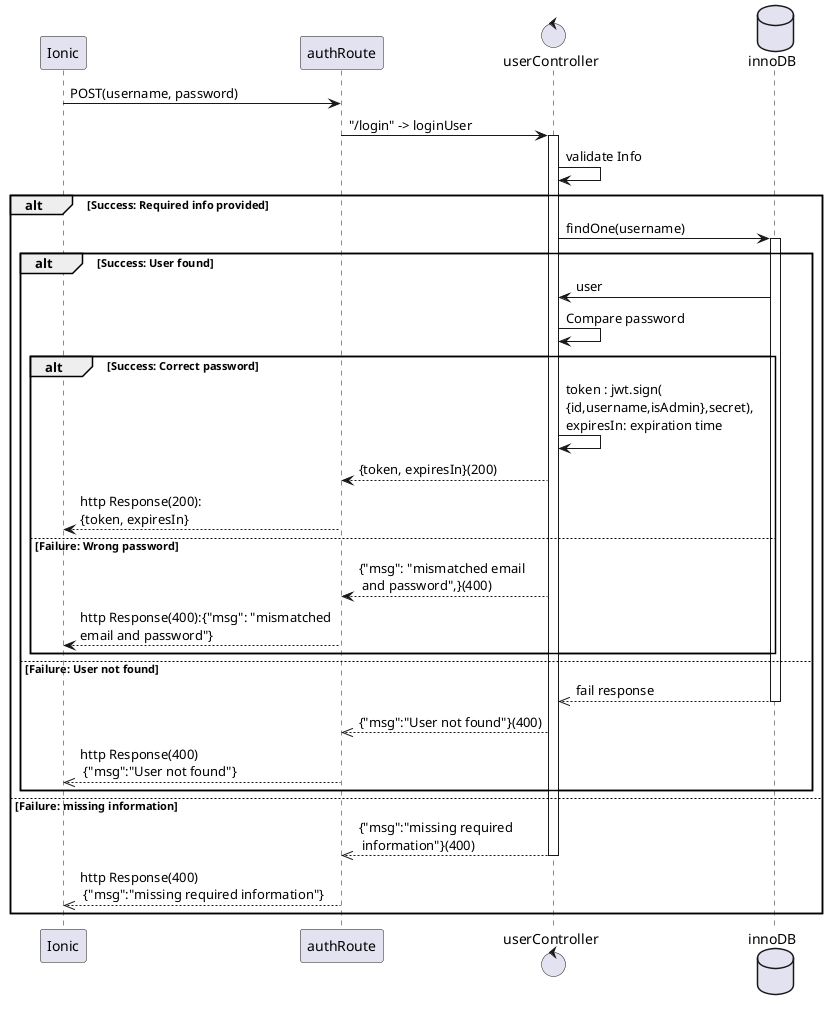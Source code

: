 @startuml

participant Ionic
participant authRoute as auth
control userController as userC
database innoDB

Ionic -> auth: POST(username, password)
auth -> userC: "/login" -> loginUser
activate userC
userC -> userC: validate Info

alt Success: Required info provided

  userC -> innoDB: findOne(username)
  activate innoDB
  alt Success: User found
    innoDB -> userC: user
    userC -> userC: Compare password
    alt Success: Correct password
      userC -> userC:token : jwt.sign(\n{id,username,isAdmin},secret),\nexpiresIn: expiration time
      auth <-- userC:{token, expiresIn}(200)
      Ionic <-- auth: http Response(200):\n{token, expiresIn}
    else Failure: Wrong password
      auth <-- userC:{"msg": "mismatched email\n and password",}(400)
      Ionic <-- auth: http Response(400):{"msg": "mismatched \nemail and password"}
    end
  else Failure: User not found
    userC <<-- innoDB:fail response
    deactivate innoDB
    auth <<-- userC:{"msg":"User not found"}(400)
    Ionic <<-- auth: http Response(400)\n {"msg":"User not found"}
    end
else Failure: missing information
  auth <<-- userC:{"msg":"missing required\n information"}(400)
  deactivate userC
  Ionic <<-- auth: http Response(400)\n {"msg":"missing required information"}
end
@enduml
